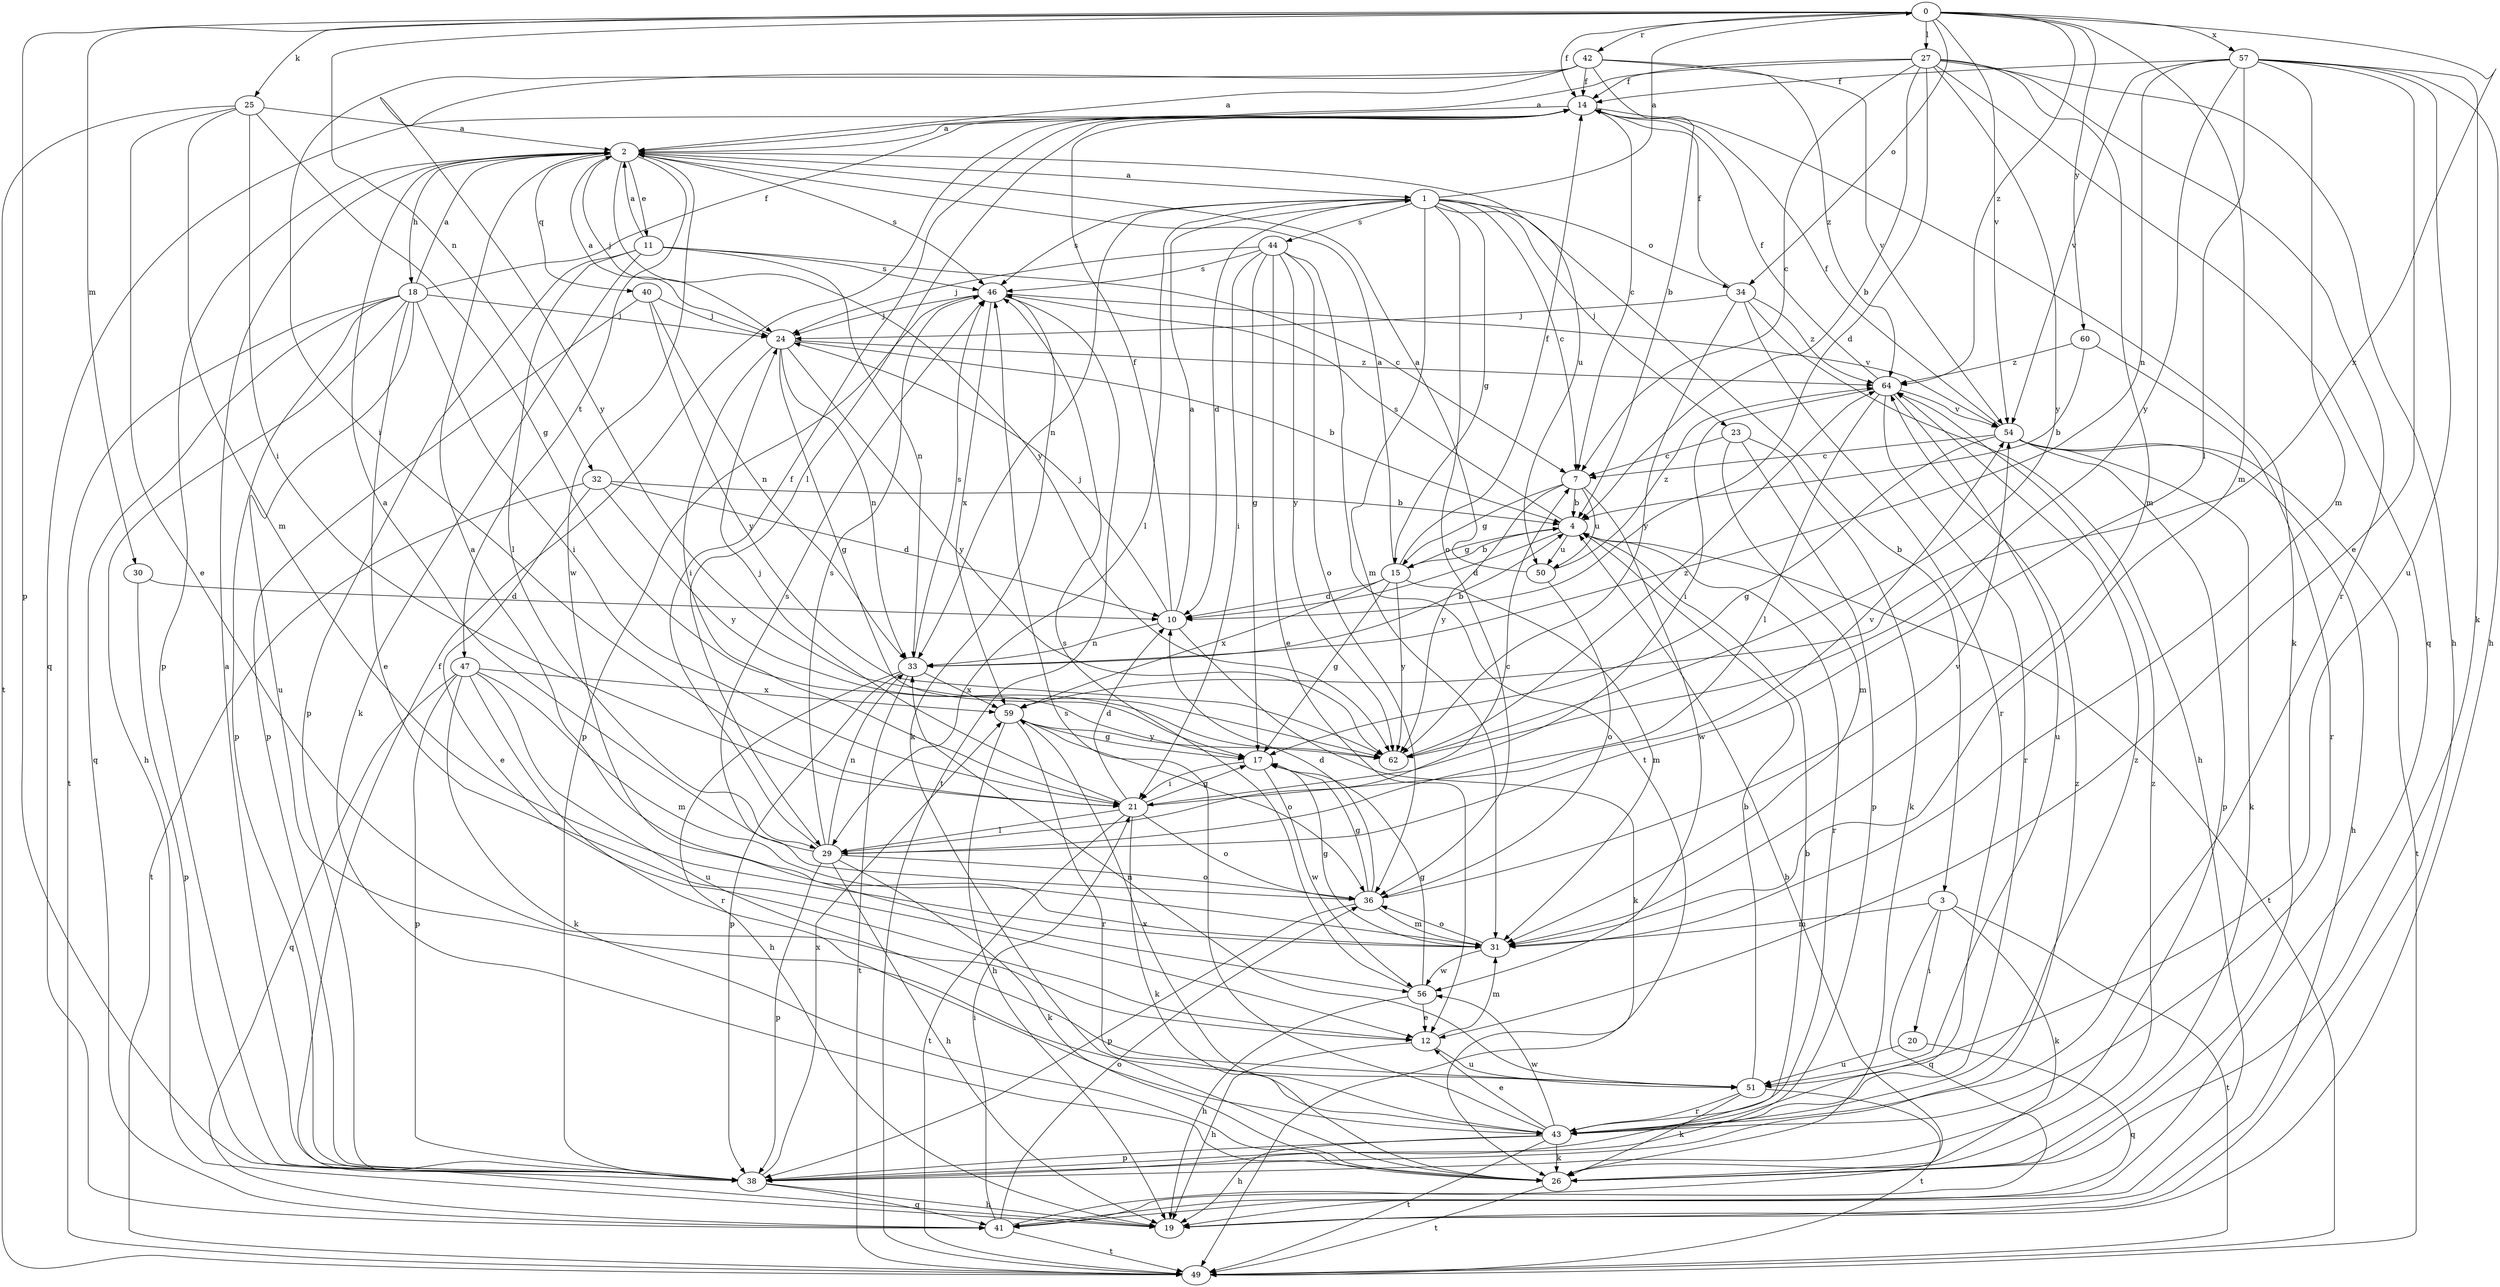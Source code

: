 strict digraph  {
0;
1;
2;
3;
4;
7;
10;
11;
12;
14;
15;
17;
18;
19;
20;
21;
23;
24;
25;
26;
27;
29;
30;
31;
32;
33;
34;
36;
38;
40;
41;
42;
43;
44;
46;
47;
49;
50;
51;
54;
56;
57;
59;
60;
62;
64;
0 -> 14  [label=f];
0 -> 25  [label=k];
0 -> 27  [label=l];
0 -> 30  [label=m];
0 -> 31  [label=m];
0 -> 32  [label=n];
0 -> 34  [label=o];
0 -> 38  [label=p];
0 -> 42  [label=r];
0 -> 54  [label=v];
0 -> 57  [label=x];
0 -> 59  [label=x];
0 -> 60  [label=y];
0 -> 64  [label=z];
1 -> 0  [label=a];
1 -> 3  [label=b];
1 -> 7  [label=c];
1 -> 10  [label=d];
1 -> 15  [label=g];
1 -> 23  [label=j];
1 -> 29  [label=l];
1 -> 31  [label=m];
1 -> 33  [label=n];
1 -> 34  [label=o];
1 -> 36  [label=o];
1 -> 44  [label=s];
1 -> 46  [label=s];
2 -> 1  [label=a];
2 -> 11  [label=e];
2 -> 18  [label=h];
2 -> 24  [label=j];
2 -> 38  [label=p];
2 -> 40  [label=q];
2 -> 46  [label=s];
2 -> 47  [label=t];
2 -> 50  [label=u];
2 -> 56  [label=w];
2 -> 62  [label=y];
3 -> 20  [label=i];
3 -> 26  [label=k];
3 -> 31  [label=m];
3 -> 41  [label=q];
3 -> 49  [label=t];
4 -> 10  [label=d];
4 -> 15  [label=g];
4 -> 43  [label=r];
4 -> 46  [label=s];
4 -> 49  [label=t];
4 -> 50  [label=u];
7 -> 4  [label=b];
7 -> 15  [label=g];
7 -> 50  [label=u];
7 -> 56  [label=w];
7 -> 62  [label=y];
10 -> 1  [label=a];
10 -> 14  [label=f];
10 -> 24  [label=j];
10 -> 26  [label=k];
10 -> 33  [label=n];
11 -> 2  [label=a];
11 -> 7  [label=c];
11 -> 26  [label=k];
11 -> 29  [label=l];
11 -> 33  [label=n];
11 -> 38  [label=p];
11 -> 46  [label=s];
12 -> 19  [label=h];
12 -> 31  [label=m];
12 -> 51  [label=u];
14 -> 2  [label=a];
14 -> 7  [label=c];
14 -> 26  [label=k];
14 -> 29  [label=l];
14 -> 41  [label=q];
15 -> 2  [label=a];
15 -> 4  [label=b];
15 -> 10  [label=d];
15 -> 14  [label=f];
15 -> 17  [label=g];
15 -> 31  [label=m];
15 -> 59  [label=x];
15 -> 62  [label=y];
17 -> 21  [label=i];
17 -> 56  [label=w];
18 -> 2  [label=a];
18 -> 12  [label=e];
18 -> 14  [label=f];
18 -> 19  [label=h];
18 -> 21  [label=i];
18 -> 24  [label=j];
18 -> 38  [label=p];
18 -> 41  [label=q];
18 -> 49  [label=t];
18 -> 51  [label=u];
19 -> 14  [label=f];
20 -> 41  [label=q];
20 -> 51  [label=u];
21 -> 10  [label=d];
21 -> 17  [label=g];
21 -> 24  [label=j];
21 -> 26  [label=k];
21 -> 29  [label=l];
21 -> 36  [label=o];
21 -> 49  [label=t];
21 -> 54  [label=v];
23 -> 7  [label=c];
23 -> 26  [label=k];
23 -> 31  [label=m];
23 -> 38  [label=p];
24 -> 2  [label=a];
24 -> 4  [label=b];
24 -> 17  [label=g];
24 -> 21  [label=i];
24 -> 33  [label=n];
24 -> 62  [label=y];
24 -> 64  [label=z];
25 -> 2  [label=a];
25 -> 12  [label=e];
25 -> 17  [label=g];
25 -> 21  [label=i];
25 -> 31  [label=m];
25 -> 49  [label=t];
26 -> 49  [label=t];
26 -> 64  [label=z];
27 -> 2  [label=a];
27 -> 4  [label=b];
27 -> 7  [label=c];
27 -> 10  [label=d];
27 -> 14  [label=f];
27 -> 19  [label=h];
27 -> 31  [label=m];
27 -> 41  [label=q];
27 -> 43  [label=r];
27 -> 62  [label=y];
29 -> 2  [label=a];
29 -> 7  [label=c];
29 -> 14  [label=f];
29 -> 19  [label=h];
29 -> 26  [label=k];
29 -> 33  [label=n];
29 -> 36  [label=o];
29 -> 38  [label=p];
29 -> 46  [label=s];
30 -> 10  [label=d];
30 -> 38  [label=p];
31 -> 2  [label=a];
31 -> 17  [label=g];
31 -> 36  [label=o];
31 -> 56  [label=w];
32 -> 4  [label=b];
32 -> 10  [label=d];
32 -> 12  [label=e];
32 -> 49  [label=t];
32 -> 62  [label=y];
33 -> 4  [label=b];
33 -> 19  [label=h];
33 -> 38  [label=p];
33 -> 46  [label=s];
33 -> 49  [label=t];
33 -> 59  [label=x];
34 -> 14  [label=f];
34 -> 19  [label=h];
34 -> 24  [label=j];
34 -> 43  [label=r];
34 -> 62  [label=y];
34 -> 64  [label=z];
36 -> 10  [label=d];
36 -> 17  [label=g];
36 -> 31  [label=m];
36 -> 38  [label=p];
36 -> 46  [label=s];
36 -> 54  [label=v];
38 -> 2  [label=a];
38 -> 4  [label=b];
38 -> 19  [label=h];
38 -> 41  [label=q];
38 -> 59  [label=x];
38 -> 64  [label=z];
40 -> 24  [label=j];
40 -> 33  [label=n];
40 -> 38  [label=p];
40 -> 62  [label=y];
41 -> 4  [label=b];
41 -> 21  [label=i];
41 -> 36  [label=o];
41 -> 49  [label=t];
42 -> 2  [label=a];
42 -> 4  [label=b];
42 -> 14  [label=f];
42 -> 21  [label=i];
42 -> 54  [label=v];
42 -> 62  [label=y];
42 -> 64  [label=z];
43 -> 12  [label=e];
43 -> 19  [label=h];
43 -> 26  [label=k];
43 -> 38  [label=p];
43 -> 46  [label=s];
43 -> 49  [label=t];
43 -> 56  [label=w];
43 -> 59  [label=x];
43 -> 64  [label=z];
44 -> 12  [label=e];
44 -> 17  [label=g];
44 -> 21  [label=i];
44 -> 24  [label=j];
44 -> 36  [label=o];
44 -> 46  [label=s];
44 -> 49  [label=t];
44 -> 62  [label=y];
46 -> 24  [label=j];
46 -> 26  [label=k];
46 -> 38  [label=p];
46 -> 49  [label=t];
46 -> 54  [label=v];
46 -> 59  [label=x];
47 -> 26  [label=k];
47 -> 31  [label=m];
47 -> 38  [label=p];
47 -> 41  [label=q];
47 -> 43  [label=r];
47 -> 51  [label=u];
47 -> 59  [label=x];
50 -> 2  [label=a];
50 -> 36  [label=o];
50 -> 64  [label=z];
51 -> 4  [label=b];
51 -> 26  [label=k];
51 -> 33  [label=n];
51 -> 43  [label=r];
51 -> 49  [label=t];
54 -> 7  [label=c];
54 -> 14  [label=f];
54 -> 17  [label=g];
54 -> 19  [label=h];
54 -> 26  [label=k];
54 -> 38  [label=p];
54 -> 49  [label=t];
56 -> 12  [label=e];
56 -> 17  [label=g];
56 -> 19  [label=h];
56 -> 46  [label=s];
57 -> 12  [label=e];
57 -> 14  [label=f];
57 -> 19  [label=h];
57 -> 26  [label=k];
57 -> 29  [label=l];
57 -> 31  [label=m];
57 -> 33  [label=n];
57 -> 51  [label=u];
57 -> 54  [label=v];
57 -> 62  [label=y];
59 -> 17  [label=g];
59 -> 19  [label=h];
59 -> 36  [label=o];
59 -> 43  [label=r];
59 -> 62  [label=y];
60 -> 4  [label=b];
60 -> 43  [label=r];
60 -> 64  [label=z];
62 -> 64  [label=z];
64 -> 14  [label=f];
64 -> 21  [label=i];
64 -> 29  [label=l];
64 -> 43  [label=r];
64 -> 51  [label=u];
64 -> 54  [label=v];
}
